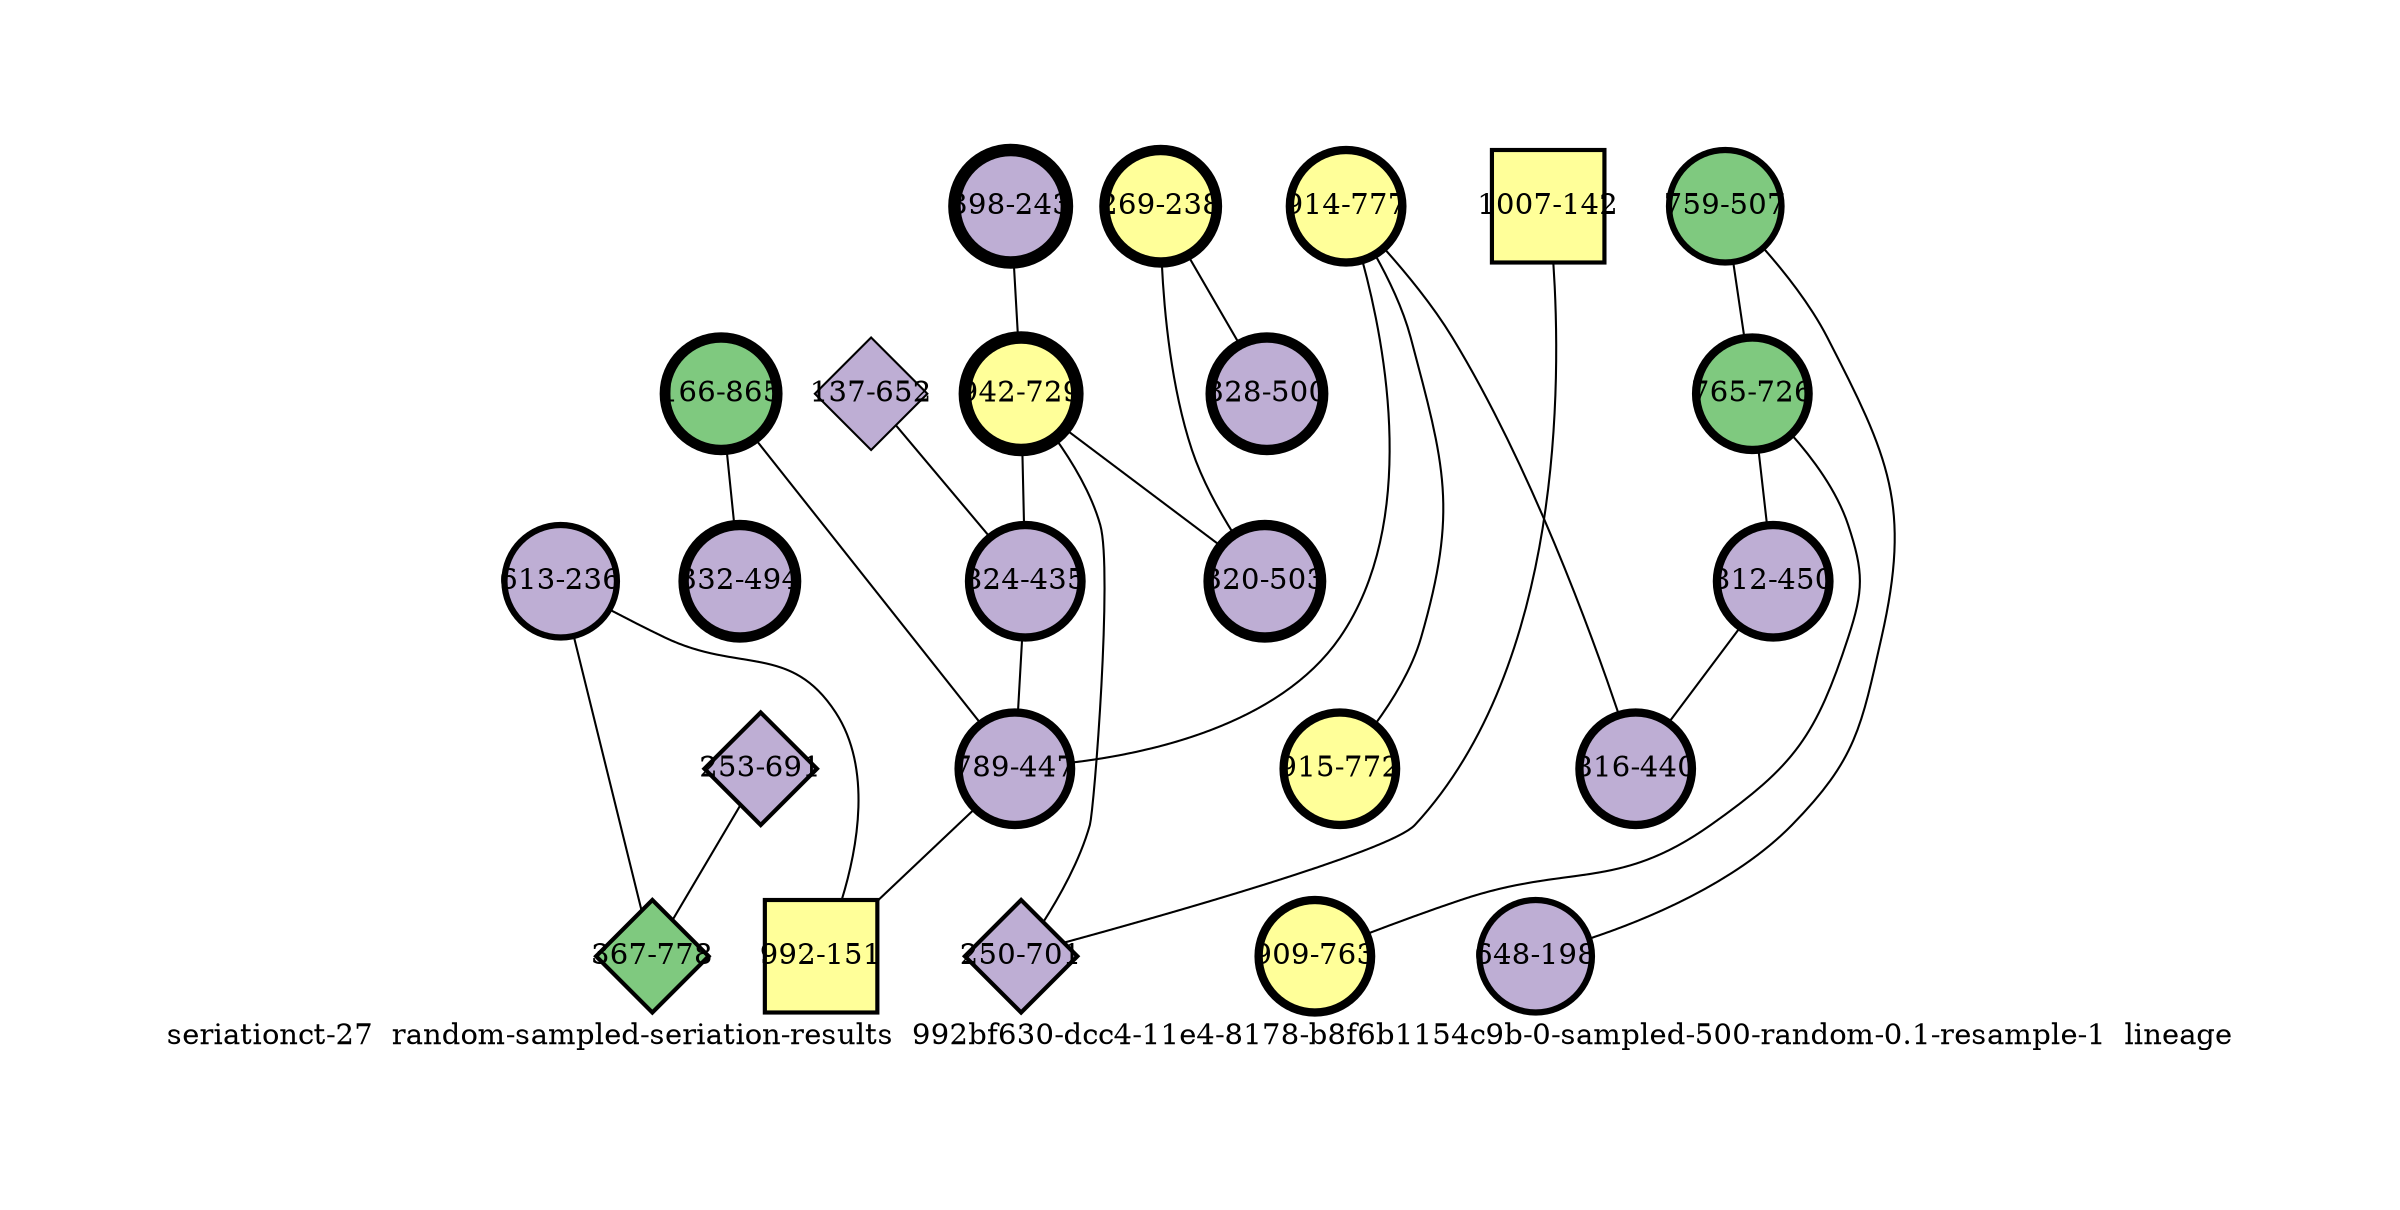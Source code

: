 strict graph "seriationct-27  random-sampled-seriation-results  992bf630-dcc4-11e4-8178-b8f6b1154c9b-0-sampled-500-random-0.1-resample-1  lineage" {
labelloc=b;
ratio=auto;
pad="1.0";
label="seriationct-27  random-sampled-seriation-results  992bf630-dcc4-11e4-8178-b8f6b1154c9b-0-sampled-500-random-0.1-resample-1  lineage";
node [width="0.75", style=filled, fixedsize=true, height="0.75", shape=circle, label=""];
0 [xCoordinate="865.0", appears_in_slice=5, yCoordinate="166.0", colorscheme=accent6, lineage_id=0, short_label="166-865", label="166-865", shape=circle, cluster_id=0, fillcolor=1, size="500.0", id=0, penwidth="5.0"];
1 [xCoordinate="236.0", appears_in_slice=3, yCoordinate="613.0", colorscheme=accent6, lineage_id=0, short_label="613-236", label="613-236", shape=circle, cluster_id=1, fillcolor=2, size="500.0", id=1, penwidth="3.0"];
2 [xCoordinate="142.0", appears_in_slice=2, yCoordinate="1007.0", colorscheme=accent6, lineage_id=1, short_label="1007-142", label="1007-142", shape=square, cluster_id=3, fillcolor=4, size="500.0", id=2, penwidth="2.0"];
3 [xCoordinate="507.0", appears_in_slice=3, yCoordinate="759.0", colorscheme=accent6, lineage_id=0, short_label="759-507", label="759-507", shape=circle, cluster_id=0, fillcolor=1, size="500.0", id=3, penwidth="3.0"];
4 [xCoordinate="243.0", appears_in_slice=6, yCoordinate="398.0", colorscheme=accent6, lineage_id=0, short_label="398-243", label="398-243", shape=circle, cluster_id=1, fillcolor=2, size="500.0", id=4, penwidth="6.0"];
5 [xCoordinate="729.0", appears_in_slice=6, yCoordinate="942.0", colorscheme=accent6, lineage_id=0, short_label="942-729", label="942-729", shape=circle, cluster_id=3, fillcolor=4, size="500.0", id=5, penwidth="6.0"];
6 [xCoordinate="238.0", appears_in_slice=5, yCoordinate="269.0", colorscheme=accent6, lineage_id=0, short_label="269-238", label="269-238", shape=circle, cluster_id=3, fillcolor=4, size="500.0", id=6, penwidth="5.0"];
7 [xCoordinate="691.0", appears_in_slice=2, yCoordinate="253.0", colorscheme=accent6, lineage_id=2, short_label="253-691", label="253-691", shape=diamond, cluster_id=1, fillcolor=2, size="500.0", id=7, penwidth="2.0"];
8 [xCoordinate="726.0", appears_in_slice=4, yCoordinate="765.0", colorscheme=accent6, lineage_id=0, short_label="765-726", label="765-726", shape=circle, cluster_id=0, fillcolor=1, size="500.0", id=8, penwidth="4.0"];
9 [xCoordinate="450.0", appears_in_slice=4, yCoordinate="812.0", colorscheme=accent6, lineage_id=0, short_label="812-450", label="812-450", shape=circle, cluster_id=1, fillcolor=2, size="500.0", id=9, penwidth="4.0"];
10 [xCoordinate="494.0", appears_in_slice=5, yCoordinate="332.0", colorscheme=accent6, lineage_id=0, short_label="332-494", label="332-494", shape=circle, cluster_id=1, fillcolor=2, size="500.0", id=10, penwidth="5.0"];
11 [xCoordinate="701.0", appears_in_slice=2, yCoordinate="250.0", colorscheme=accent6, lineage_id=2, short_label="250-701", label="250-701", shape=diamond, cluster_id=1, fillcolor=2, size="500.0", id=11, penwidth="2.0"];
12 [xCoordinate="652.0", appears_in_slice=1, yCoordinate="137.0", colorscheme=accent6, lineage_id=2, short_label="137-652", label="137-652", shape=diamond, cluster_id=1, fillcolor=2, size="500.0", id=12, penwidth="1.0"];
13 [xCoordinate="777.0", appears_in_slice=4, yCoordinate="914.0", colorscheme=accent6, lineage_id=0, short_label="914-777", label="914-777", shape=circle, cluster_id=3, fillcolor=4, size="500.0", id=13, penwidth="4.0"];
14 [xCoordinate="500.0", appears_in_slice=5, yCoordinate="328.0", colorscheme=accent6, lineage_id=0, short_label="328-500", label="328-500", shape=circle, cluster_id=1, fillcolor=2, size="500.0", id=14, penwidth="5.0"];
15 [xCoordinate="778.0", appears_in_slice=2, yCoordinate="367.0", colorscheme=accent6, lineage_id=2, short_label="367-778", label="367-778", shape=diamond, cluster_id=0, fillcolor=1, size="500.0", id=15, penwidth="2.0"];
16 [xCoordinate="503.0", appears_in_slice=5, yCoordinate="320.0", colorscheme=accent6, lineage_id=0, short_label="320-503", label="320-503", shape=circle, cluster_id=1, fillcolor=2, size="500.0", id=16, penwidth="5.0"];
17 [xCoordinate="440.0", appears_in_slice=4, yCoordinate="816.0", colorscheme=accent6, lineage_id=0, short_label="816-440", label="816-440", shape=circle, cluster_id=1, fillcolor=2, size="500.0", id=17, penwidth="4.0"];
18 [xCoordinate="772.0", appears_in_slice=4, yCoordinate="915.0", colorscheme=accent6, lineage_id=0, short_label="915-772", label="915-772", shape=circle, cluster_id=3, fillcolor=4, size="500.0", id=18, penwidth="4.0"];
19 [xCoordinate="435.0", appears_in_slice=4, yCoordinate="824.0", colorscheme=accent6, lineage_id=0, short_label="824-435", label="824-435", shape=circle, cluster_id=1, fillcolor=2, size="500.0", id=19, penwidth="4.0"];
20 [xCoordinate="447.0", appears_in_slice=4, yCoordinate="789.0", colorscheme=accent6, lineage_id=0, short_label="789-447", label="789-447", shape=circle, cluster_id=1, fillcolor=2, size="500.0", id=20, penwidth="4.0"];
21 [xCoordinate="763.0", appears_in_slice=4, yCoordinate="909.0", colorscheme=accent6, lineage_id=0, short_label="909-763", label="909-763", shape=circle, cluster_id=3, fillcolor=4, size="500.0", id=21, penwidth="4.0"];
22 [xCoordinate="198.0", appears_in_slice=3, yCoordinate="648.0", colorscheme=accent6, lineage_id=0, short_label="648-198", label="648-198", shape=circle, cluster_id=1, fillcolor=2, size="500.0", id=22, penwidth="3.0"];
23 [xCoordinate="151.0", appears_in_slice=2, yCoordinate="992.0", colorscheme=accent6, lineage_id=1, short_label="992-151", label="992-151", shape=square, cluster_id=3, fillcolor=4, size="500.0", id=23, penwidth="2.0"];
0 -- 10  [inverseweight="27.6924387811", weight="0.0361109401705"];
0 -- 20  [inverseweight="5.56518271685", weight="0.179688619562"];
1 -- 15  [inverseweight="4.65928392681", weight="0.214625254805"];
1 -- 23  [inverseweight="8.71710054693", weight="0.114717043198"];
2 -- 11  [inverseweight="22.3160921339", weight="0.0448107130048"];
3 -- 8  [inverseweight="4.88322233353", weight="0.204782811779"];
3 -- 22  [inverseweight="23.4146452895", weight="0.0427083130081"];
4 -- 5  [inverseweight="10.7582870728", weight="0.092951600309"];
5 -- 16  [inverseweight="2.12398975213", weight="0.470812064416"];
5 -- 11  [inverseweight="1.23663161833", weight="0.808648254806"];
5 -- 19  [inverseweight="1.89565369904", weight="0.527522511368"];
6 -- 16  [inverseweight="22.5876975726", weight="0.0442718872424"];
6 -- 14  [inverseweight="2.73187337322", weight="0.366049177024"];
7 -- 15  [inverseweight="35.5334527259", weight="0.0281424945589"];
8 -- 9  [inverseweight="22.0970869121", weight="0.0452548339959"];
8 -- 21  [inverseweight="34.8366507146", weight="0.0287054001888"];
9 -- 17  [inverseweight="2.06122922522", weight="0.485147400282"];
12 -- 19  [inverseweight="1.49933294523", weight="0.666963267354"];
13 -- 17  [inverseweight="27.3587827582", weight="0.036551333765"];
13 -- 18  [inverseweight="1.98562840469", weight="0.503618903537"];
13 -- 20  [inverseweight="13.6183677676", weight="0.0734302390027"];
19 -- 20  [inverseweight="3.15975086978", weight="0.316480647118"];
20 -- 23  [inverseweight="5.03129131179", weight="0.198756131981"];
}
